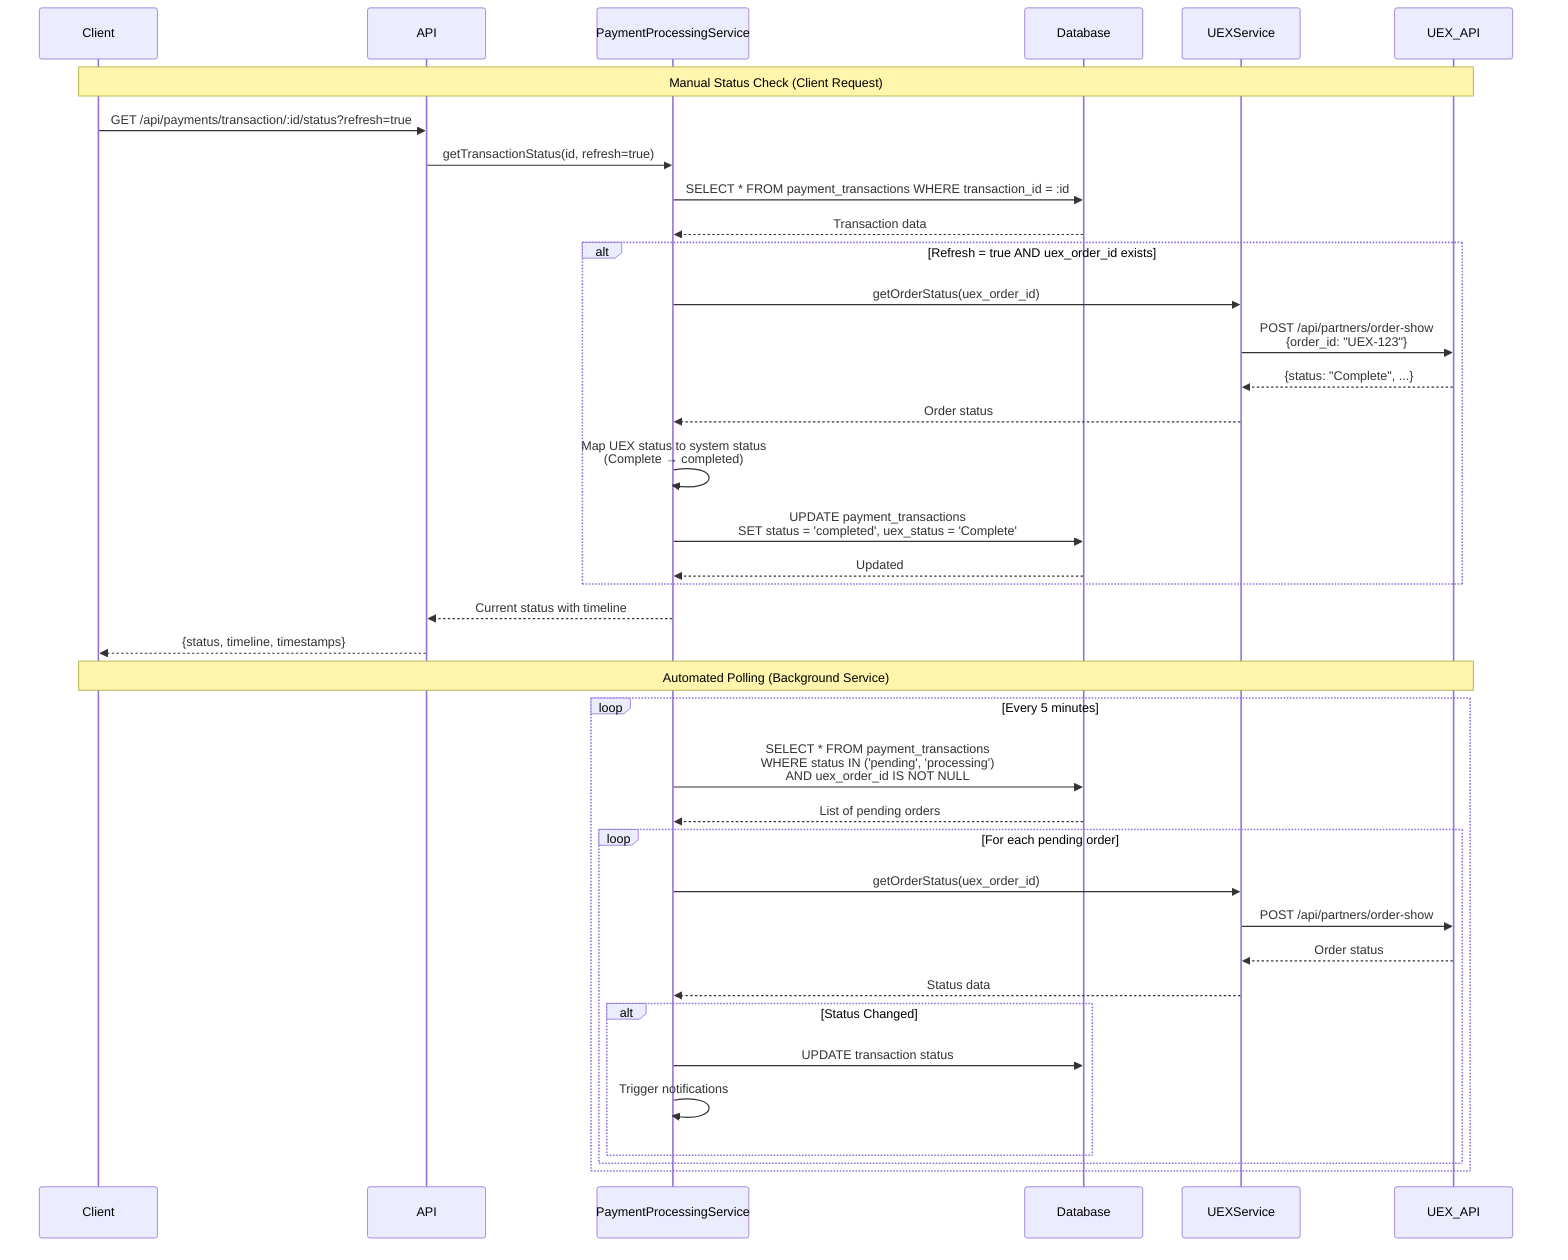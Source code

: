 sequenceDiagram
    participant Client
    participant API
    participant PaymentProcessingService
    participant Database
    participant UEXService
    participant UEX_API

    Note over Client,UEX_API: Manual Status Check (Client Request)
    
    Client->>API: GET /api/payments/transaction/:id/status?refresh=true
    API->>PaymentProcessingService: getTransactionStatus(id, refresh=true)
    
    PaymentProcessingService->>Database: SELECT * FROM payment_transactions WHERE transaction_id = :id
    Database-->>PaymentProcessingService: Transaction data
    
    alt Refresh = true AND uex_order_id exists
        PaymentProcessingService->>UEXService: getOrderStatus(uex_order_id)
        UEXService->>UEX_API: POST /api/partners/order-show<br/>{order_id: "UEX-123"}
        UEX_API-->>UEXService: {status: "Complete", ...}
        UEXService-->>PaymentProcessingService: Order status
        
        PaymentProcessingService->>PaymentProcessingService: Map UEX status to system status<br/>(Complete → completed)
        
        PaymentProcessingService->>Database: UPDATE payment_transactions<br/>SET status = 'completed', uex_status = 'Complete'
        Database-->>PaymentProcessingService: Updated
    end
    
    PaymentProcessingService-->>API: Current status with timeline
    API-->>Client: {status, timeline, timestamps}
    
    Note over Client,UEX_API: Automated Polling (Background Service)
    
    loop Every 5 minutes
        PaymentProcessingService->>Database: SELECT * FROM payment_transactions<br/>WHERE status IN ('pending', 'processing')<br/>AND uex_order_id IS NOT NULL
        Database-->>PaymentProcessingService: List of pending orders
        
        loop For each pending order
            PaymentProcessingService->>UEXService: getOrderStatus(uex_order_id)
            UEXService->>UEX_API: POST /api/partners/order-show
            UEX_API-->>UEXService: Order status
            UEXService-->>PaymentProcessingService: Status data
            
            alt Status Changed
                PaymentProcessingService->>Database: UPDATE transaction status
                PaymentProcessingService->>PaymentProcessingService: Trigger notifications
            end
        end
    end